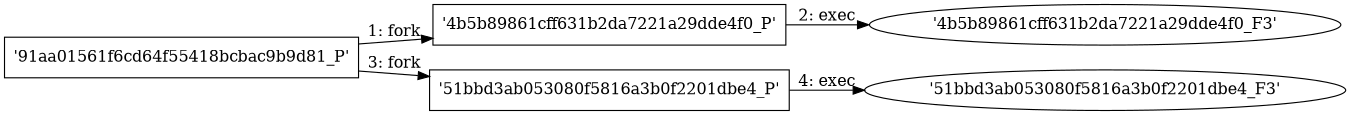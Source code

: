 digraph "D:\Learning\Paper\apt\基于CTI的攻击预警\Dataset\攻击图\ASGfromALLCTI\Vulnerability Spotlight Remote code execution vulnerability in Apple Safari.dot" {
rankdir="LR"
size="9"
fixedsize="false"
splines="true"
nodesep=0.3
ranksep=0
fontsize=10
overlap="scalexy"
engine= "neato"
	"'91aa01561f6cd64f55418bcbac9b9d81_P'" [node_type=Process shape=box]
	"'4b5b89861cff631b2da7221a29dde4f0_P'" [node_type=Process shape=box]
	"'91aa01561f6cd64f55418bcbac9b9d81_P'" -> "'4b5b89861cff631b2da7221a29dde4f0_P'" [label="1: fork"]
	"'4b5b89861cff631b2da7221a29dde4f0_P'" [node_type=Process shape=box]
	"'4b5b89861cff631b2da7221a29dde4f0_F3'" [node_type=File shape=ellipse]
	"'4b5b89861cff631b2da7221a29dde4f0_P'" -> "'4b5b89861cff631b2da7221a29dde4f0_F3'" [label="2: exec"]
	"'91aa01561f6cd64f55418bcbac9b9d81_P'" [node_type=Process shape=box]
	"'51bbd3ab053080f5816a3b0f2201dbe4_P'" [node_type=Process shape=box]
	"'91aa01561f6cd64f55418bcbac9b9d81_P'" -> "'51bbd3ab053080f5816a3b0f2201dbe4_P'" [label="3: fork"]
	"'51bbd3ab053080f5816a3b0f2201dbe4_P'" [node_type=Process shape=box]
	"'51bbd3ab053080f5816a3b0f2201dbe4_F3'" [node_type=File shape=ellipse]
	"'51bbd3ab053080f5816a3b0f2201dbe4_P'" -> "'51bbd3ab053080f5816a3b0f2201dbe4_F3'" [label="4: exec"]
}

